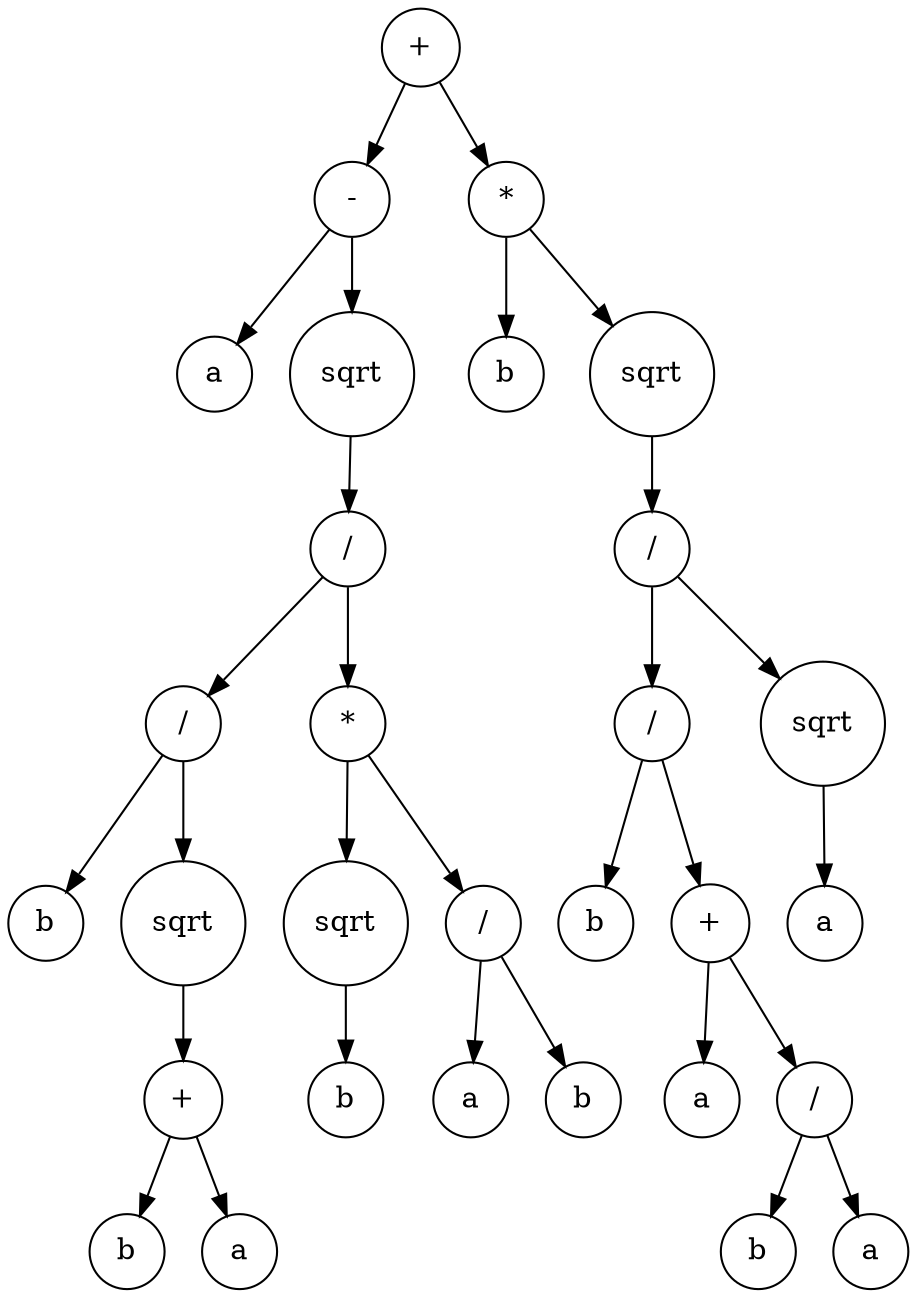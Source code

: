 digraph g {
graph [ordering=out];
node [shape=circle];
n[label = "+"];
n0[label = "-"];
n00[label = "a"];
n0 -> n00;
n01[label = "sqrt"];
n010[label = "/"];
n0100[label = "/"];
n01000[label = "b"];
n0100 -> n01000;
n01001[label = "sqrt"];
n010010[label = "+"];
n0100100[label = "b"];
n010010 -> n0100100;
n0100101[label = "a"];
n010010 -> n0100101;
n01001 -> n010010;
n0100 -> n01001;
n010 -> n0100;
n0101[label = "*"];
n01010[label = "sqrt"];
n010100[label = "b"];
n01010 -> n010100;
n0101 -> n01010;
n01011[label = "/"];
n010110[label = "a"];
n01011 -> n010110;
n010111[label = "b"];
n01011 -> n010111;
n0101 -> n01011;
n010 -> n0101;
n01 -> n010;
n0 -> n01;
n -> n0;
n1[label = "*"];
n10[label = "b"];
n1 -> n10;
n11[label = "sqrt"];
n110[label = "/"];
n1100[label = "/"];
n11000[label = "b"];
n1100 -> n11000;
n11001[label = "+"];
n110010[label = "a"];
n11001 -> n110010;
n110011[label = "/"];
n1100110[label = "b"];
n110011 -> n1100110;
n1100111[label = "a"];
n110011 -> n1100111;
n11001 -> n110011;
n1100 -> n11001;
n110 -> n1100;
n1101[label = "sqrt"];
n11010[label = "a"];
n1101 -> n11010;
n110 -> n1101;
n11 -> n110;
n1 -> n11;
n -> n1;
}
